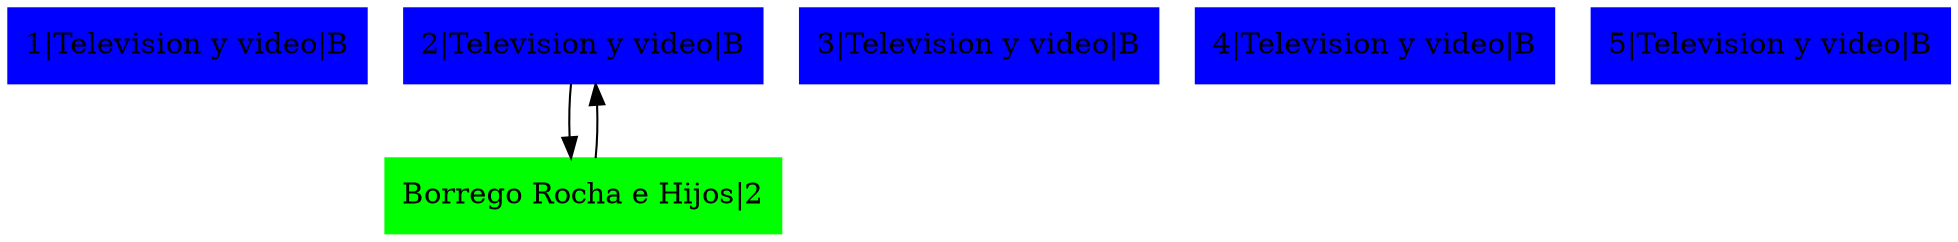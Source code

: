 digraph G{
node[shape=box];
rankdir=TB;
graph[splines=polyline]
node0xc49c4f0[label="1|Television y video|B",color=blue,style =filled];
node0xc49c520[label="2|Television y video|B",color=blue,style =filled];
{rank=same;node0xc49c520;node0xc49c4f0}
node0xc0000be380[label="Borrego Rocha e Hijos|2",color=green,style =filled];
node0xc49c520->node0xc0000be380;
node0xc0000be380->node0xc49c520;
node0xc49c550[label="3|Television y video|B",color=blue,style =filled];
{rank=same;node0xc49c550;node0xc49c520}
node0xc49c580[label="4|Television y video|B",color=blue,style =filled];
{rank=same;node0xc49c580;node0xc49c550}
node0xc49c5b0[label="5|Television y video|B",color=blue,style =filled];
{rank=same;node0xc49c5b0;node0xc49c580}
}